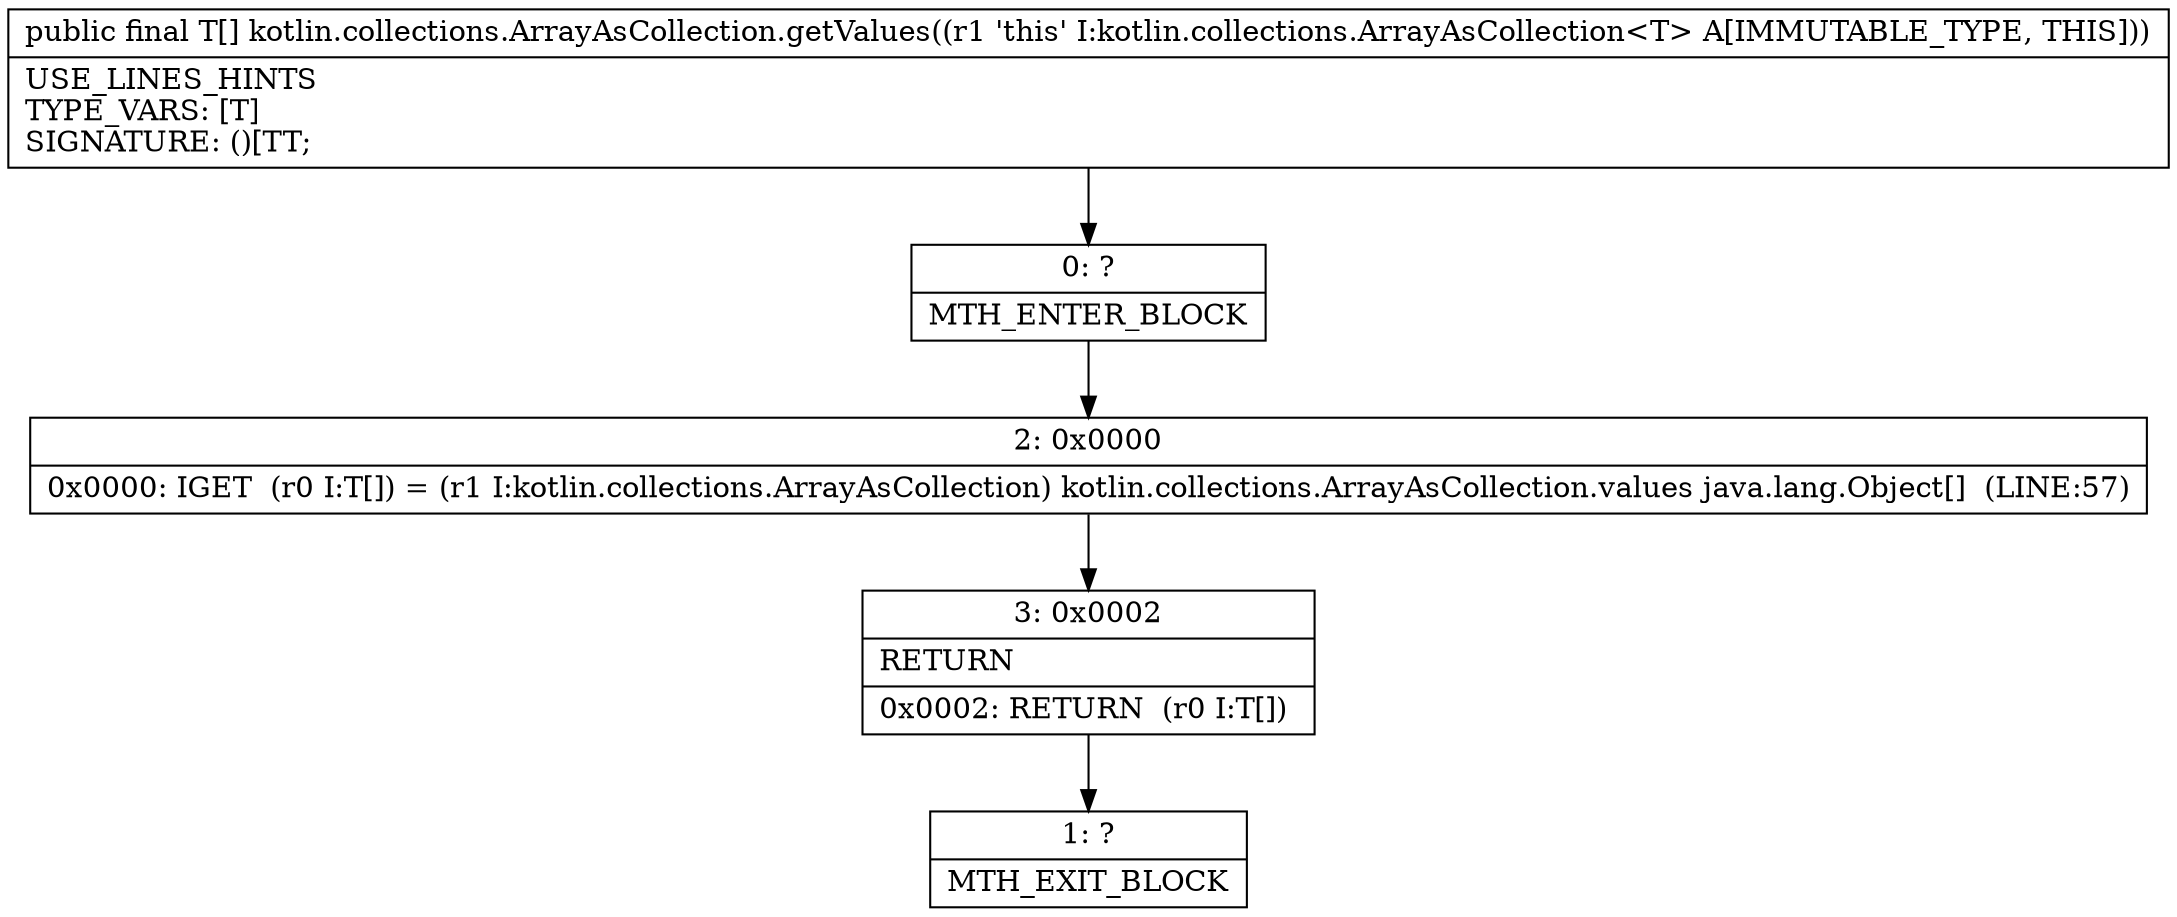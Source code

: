 digraph "CFG forkotlin.collections.ArrayAsCollection.getValues()[Ljava\/lang\/Object;" {
Node_0 [shape=record,label="{0\:\ ?|MTH_ENTER_BLOCK\l}"];
Node_2 [shape=record,label="{2\:\ 0x0000|0x0000: IGET  (r0 I:T[]) = (r1 I:kotlin.collections.ArrayAsCollection) kotlin.collections.ArrayAsCollection.values java.lang.Object[]  (LINE:57)\l}"];
Node_3 [shape=record,label="{3\:\ 0x0002|RETURN\l|0x0002: RETURN  (r0 I:T[]) \l}"];
Node_1 [shape=record,label="{1\:\ ?|MTH_EXIT_BLOCK\l}"];
MethodNode[shape=record,label="{public final T[] kotlin.collections.ArrayAsCollection.getValues((r1 'this' I:kotlin.collections.ArrayAsCollection\<T\> A[IMMUTABLE_TYPE, THIS]))  | USE_LINES_HINTS\lTYPE_VARS: [T]\lSIGNATURE: ()[TT;\l}"];
MethodNode -> Node_0;Node_0 -> Node_2;
Node_2 -> Node_3;
Node_3 -> Node_1;
}

